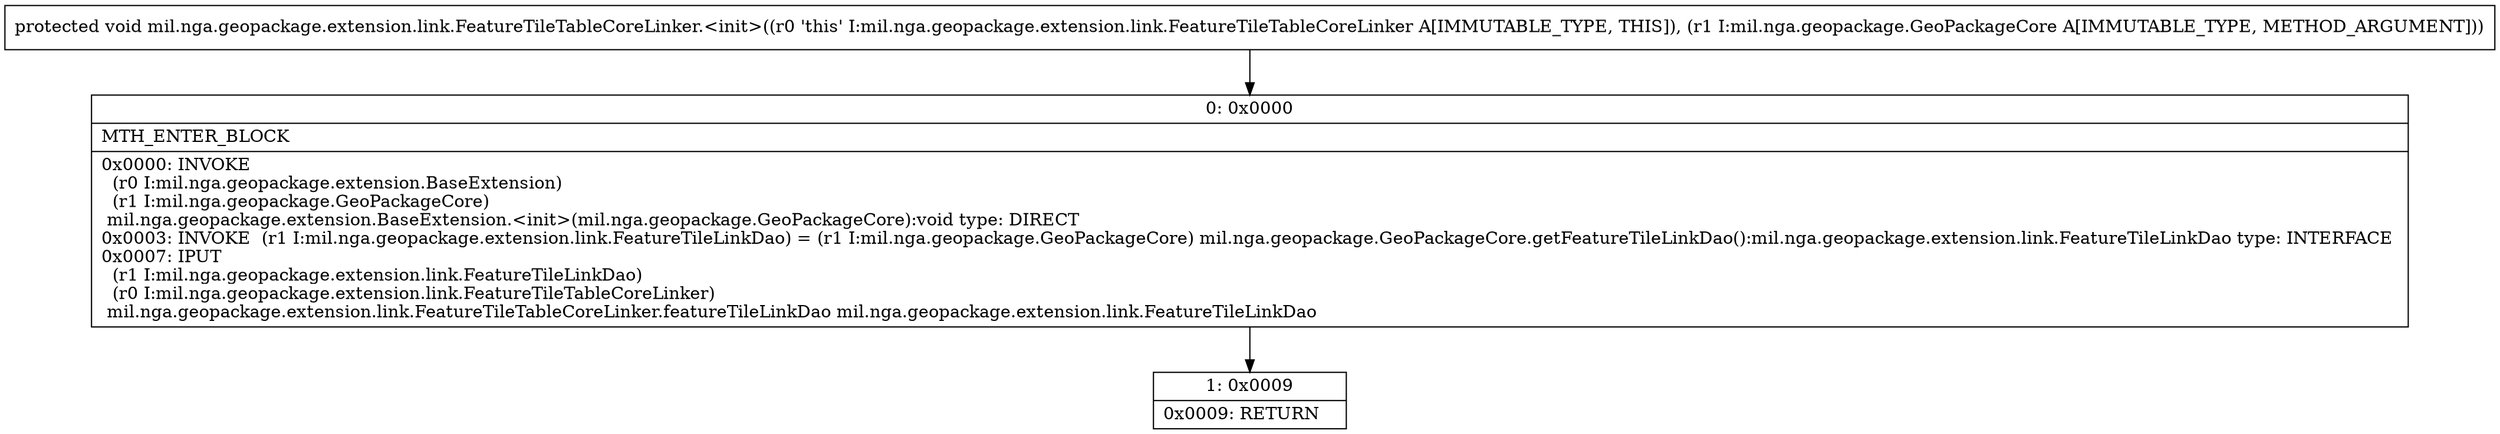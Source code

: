 digraph "CFG formil.nga.geopackage.extension.link.FeatureTileTableCoreLinker.\<init\>(Lmil\/nga\/geopackage\/GeoPackageCore;)V" {
Node_0 [shape=record,label="{0\:\ 0x0000|MTH_ENTER_BLOCK\l|0x0000: INVOKE  \l  (r0 I:mil.nga.geopackage.extension.BaseExtension)\l  (r1 I:mil.nga.geopackage.GeoPackageCore)\l mil.nga.geopackage.extension.BaseExtension.\<init\>(mil.nga.geopackage.GeoPackageCore):void type: DIRECT \l0x0003: INVOKE  (r1 I:mil.nga.geopackage.extension.link.FeatureTileLinkDao) = (r1 I:mil.nga.geopackage.GeoPackageCore) mil.nga.geopackage.GeoPackageCore.getFeatureTileLinkDao():mil.nga.geopackage.extension.link.FeatureTileLinkDao type: INTERFACE \l0x0007: IPUT  \l  (r1 I:mil.nga.geopackage.extension.link.FeatureTileLinkDao)\l  (r0 I:mil.nga.geopackage.extension.link.FeatureTileTableCoreLinker)\l mil.nga.geopackage.extension.link.FeatureTileTableCoreLinker.featureTileLinkDao mil.nga.geopackage.extension.link.FeatureTileLinkDao \l}"];
Node_1 [shape=record,label="{1\:\ 0x0009|0x0009: RETURN   \l}"];
MethodNode[shape=record,label="{protected void mil.nga.geopackage.extension.link.FeatureTileTableCoreLinker.\<init\>((r0 'this' I:mil.nga.geopackage.extension.link.FeatureTileTableCoreLinker A[IMMUTABLE_TYPE, THIS]), (r1 I:mil.nga.geopackage.GeoPackageCore A[IMMUTABLE_TYPE, METHOD_ARGUMENT])) }"];
MethodNode -> Node_0;
Node_0 -> Node_1;
}

